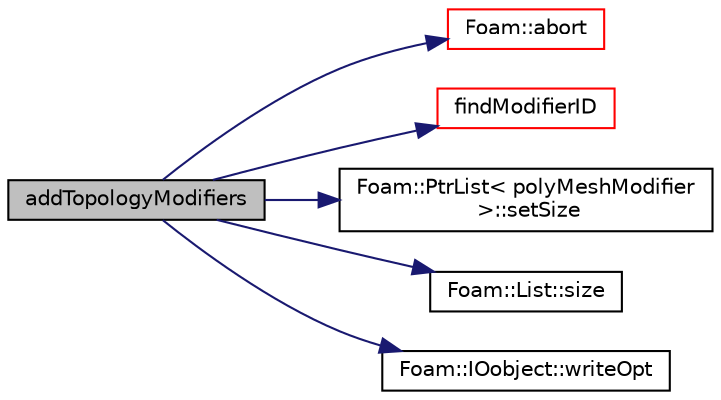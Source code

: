 digraph "addTopologyModifiers"
{
  bgcolor="transparent";
  edge [fontname="Helvetica",fontsize="10",labelfontname="Helvetica",labelfontsize="10"];
  node [fontname="Helvetica",fontsize="10",shape=record];
  rankdir="LR";
  Node402 [label="addTopologyModifiers",height=0.2,width=0.4,color="black", fillcolor="grey75", style="filled", fontcolor="black"];
  Node402 -> Node403 [color="midnightblue",fontsize="10",style="solid",fontname="Helvetica"];
  Node403 [label="Foam::abort",height=0.2,width=0.4,color="red",URL="$a21851.html#a447107a607d03e417307c203fa5fb44b"];
  Node402 -> Node448 [color="midnightblue",fontsize="10",style="solid",fontname="Helvetica"];
  Node448 [label="findModifierID",height=0.2,width=0.4,color="red",URL="$a22497.html#a33e3444554ded1c3081b284b810936aa",tooltip="Find modifier given a name. "];
  Node402 -> Node452 [color="midnightblue",fontsize="10",style="solid",fontname="Helvetica"];
  Node452 [label="Foam::PtrList\< polyMeshModifier\l \>::setSize",height=0.2,width=0.4,color="black",URL="$a27029.html#aedb985ffeaf1bdbfeccc2a8730405703",tooltip="Reset size of PtrList. If extending the PtrList, new entries are. "];
  Node402 -> Node453 [color="midnightblue",fontsize="10",style="solid",fontname="Helvetica"];
  Node453 [label="Foam::List::size",height=0.2,width=0.4,color="black",URL="$a26833.html#a8a5f6fa29bd4b500caf186f60245b384",tooltip="Override size to be inconsistent with allocated storage. "];
  Node402 -> Node454 [color="midnightblue",fontsize="10",style="solid",fontname="Helvetica"];
  Node454 [label="Foam::IOobject::writeOpt",height=0.2,width=0.4,color="black",URL="$a27249.html#a21da18183cc0716448cbffdf5fe10b52"];
}
